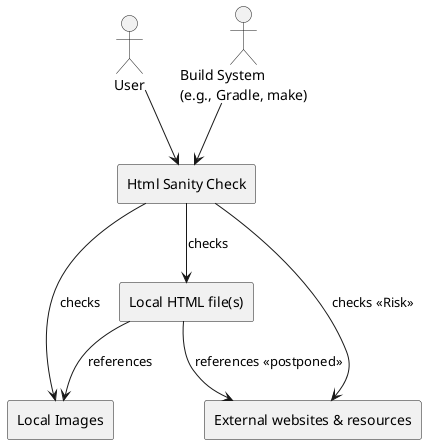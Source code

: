 @startuml
actor User
actor "Build System\n(e.g., Gradle, make)" as BuildSystem

rectangle "Html Sanity Check" as HtmlSanityCheck {
}

rectangle "Local Images" as LocalImages {
}

rectangle "Local HTML file(s)" as LocalHTML {
}

rectangle "External websites & resources" as ExternalResources {
}

User --> HtmlSanityCheck
BuildSystem --> HtmlSanityCheck

HtmlSanityCheck --> LocalImages : checks
HtmlSanityCheck --> LocalHTML : checks
LocalHTML --> LocalImages : references

HtmlSanityCheck --> ExternalResources : checks <<Risk>>
LocalHTML --> ExternalResources : references <<postponed>>

@enduml
